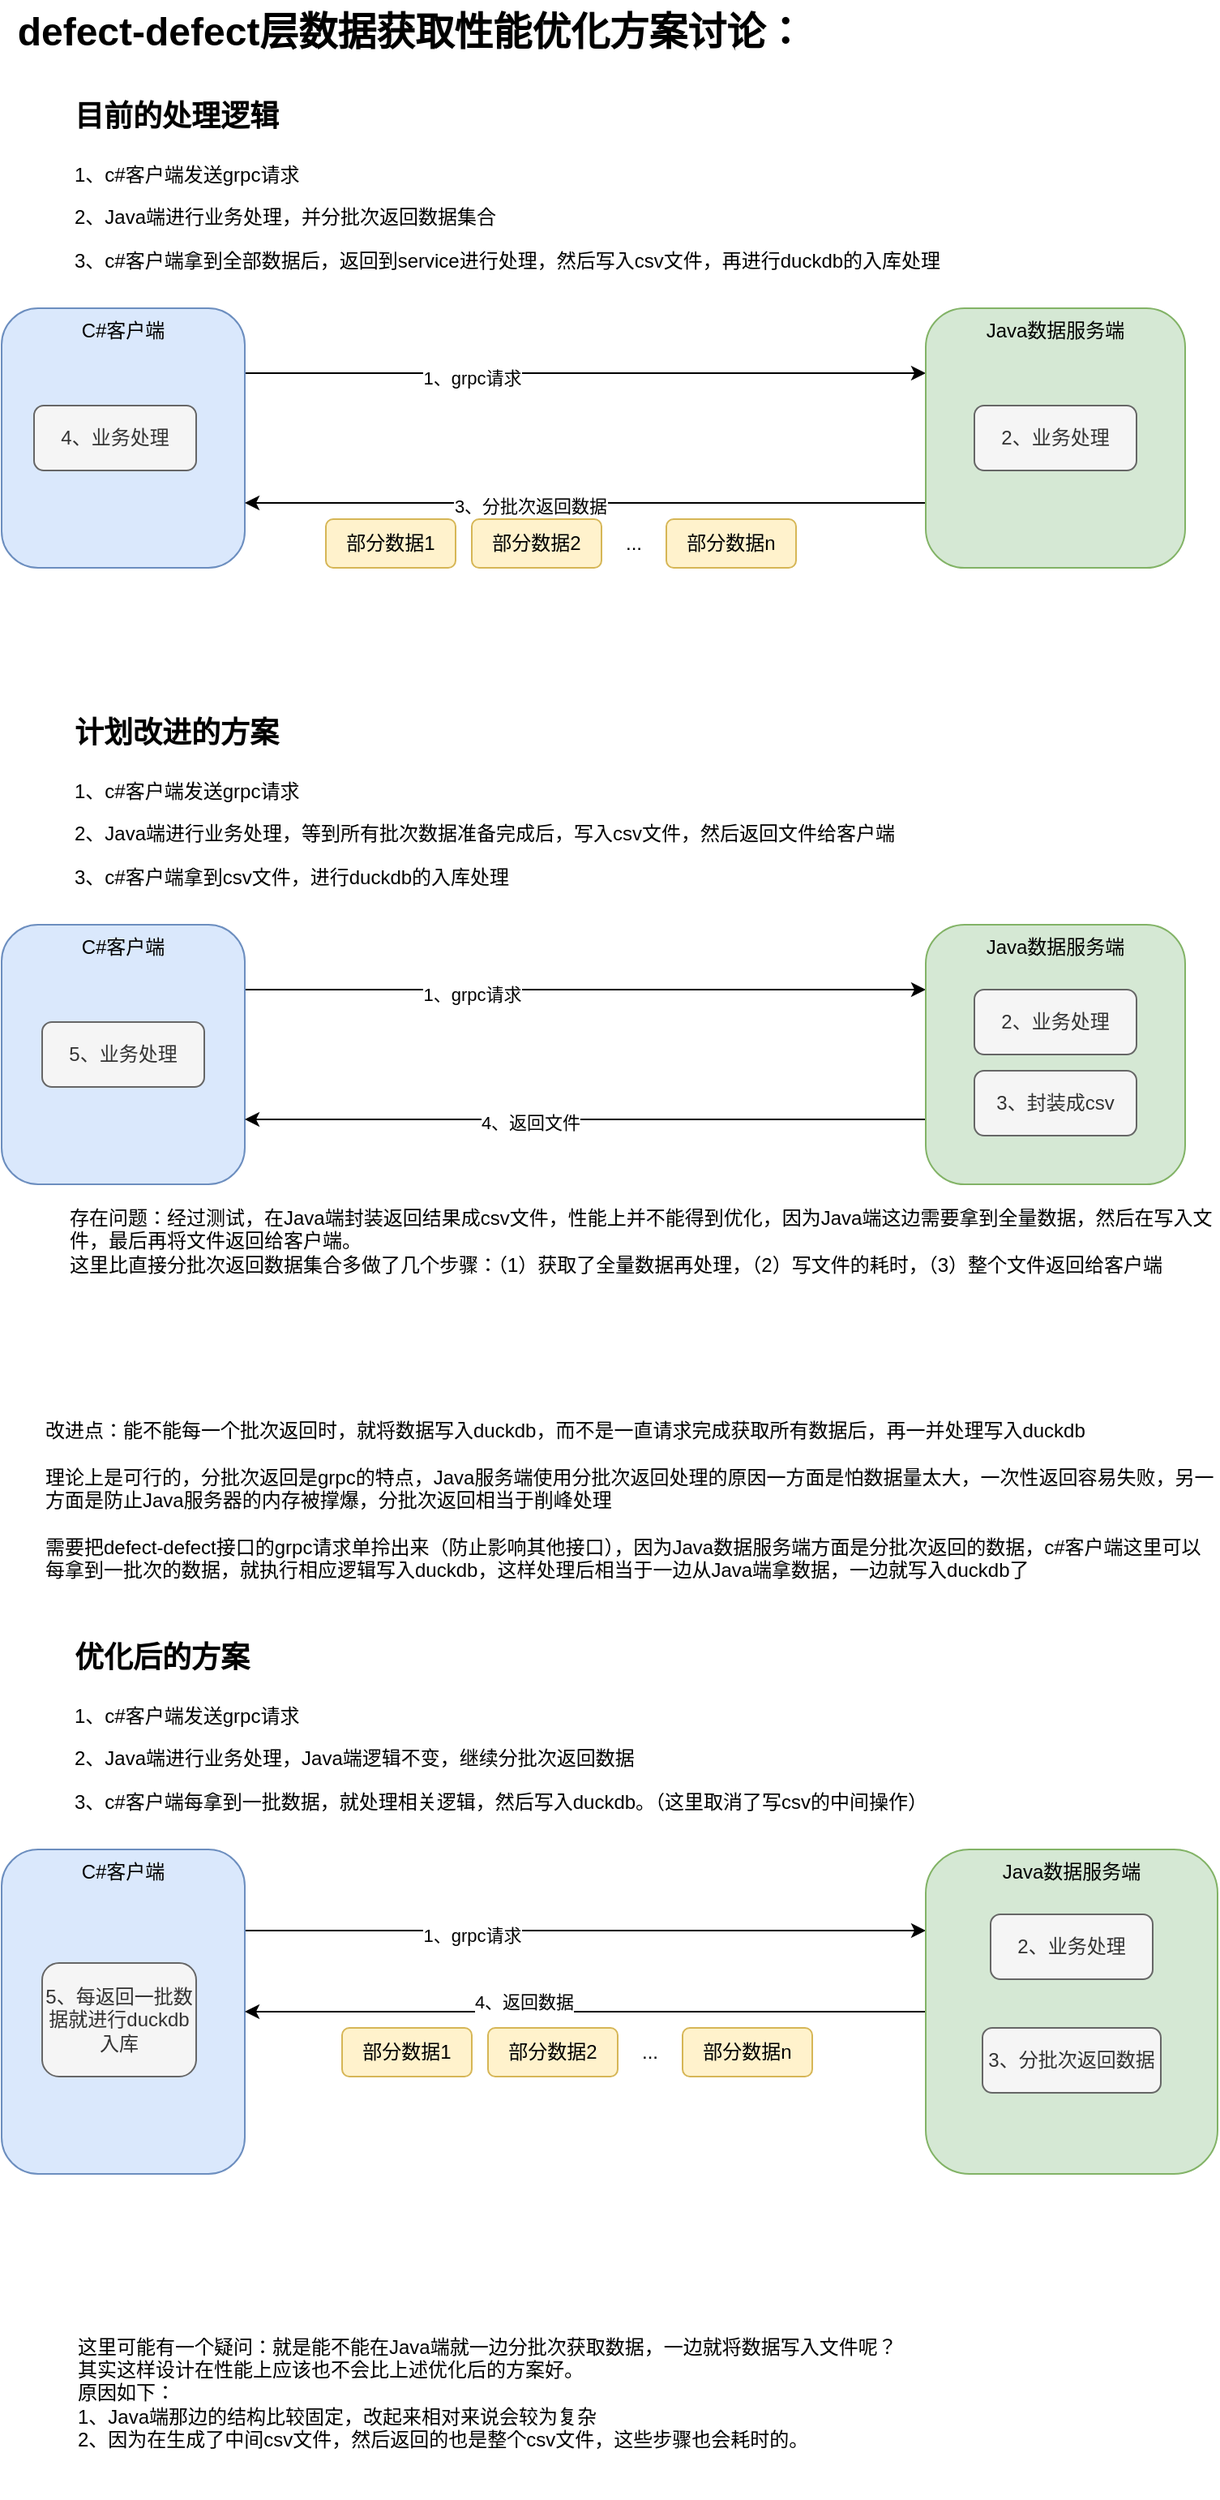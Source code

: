 <mxfile version="20.3.0" type="device"><diagram id="PshMgdFb80FDJPrK3-q_" name="第 1 页"><mxGraphModel dx="786" dy="741" grid="1" gridSize="10" guides="1" tooltips="1" connect="1" arrows="1" fold="1" page="1" pageScale="1" pageWidth="827" pageHeight="1169" math="0" shadow="0"><root><mxCell id="0"/><mxCell id="1" parent="0"/><mxCell id="7jZzRXOX-4M3Ylv0KVS8-1" value="存在问题：经过测试，在Java端封装返回结果成csv文件，性能上并不能得到优化，因为Java端这边需要拿到全量数据，然后在写入文件，最后再将文件返回给客户端。&lt;br&gt;这里比直接分批次返回数据集合多做了几个步骤：（1）获取了全量数据再处理，（2）写文件的耗时，（3）整个文件返回给客户端" style="text;html=1;strokeColor=none;fillColor=none;align=left;verticalAlign=middle;whiteSpace=wrap;rounded=0;" parent="1" vertex="1"><mxGeometry x="50" y="1000" width="710" height="90" as="geometry"/></mxCell><mxCell id="7jZzRXOX-4M3Ylv0KVS8-4" style="edgeStyle=orthogonalEdgeStyle;rounded=0;orthogonalLoop=1;jettySize=auto;html=1;exitX=1;exitY=0.25;exitDx=0;exitDy=0;entryX=0;entryY=0.25;entryDx=0;entryDy=0;" parent="1" source="7jZzRXOX-4M3Ylv0KVS8-2" target="7jZzRXOX-4M3Ylv0KVS8-3" edge="1"><mxGeometry relative="1" as="geometry"/></mxCell><mxCell id="7jZzRXOX-4M3Ylv0KVS8-5" value="1、grpc请求" style="edgeLabel;html=1;align=center;verticalAlign=middle;resizable=0;points=[];" parent="7jZzRXOX-4M3Ylv0KVS8-4" vertex="1" connectable="0"><mxGeometry x="-0.424" y="-3" relative="1" as="geometry"><mxPoint x="19" as="offset"/></mxGeometry></mxCell><mxCell id="7jZzRXOX-4M3Ylv0KVS8-2" value="C#客户端" style="rounded=1;whiteSpace=wrap;html=1;fillColor=#dae8fc;strokeColor=#6c8ebf;verticalAlign=top;" parent="1" vertex="1"><mxGeometry x="10" y="470" width="150" height="160" as="geometry"/></mxCell><mxCell id="7jZzRXOX-4M3Ylv0KVS8-7" style="edgeStyle=orthogonalEdgeStyle;rounded=0;orthogonalLoop=1;jettySize=auto;html=1;exitX=0;exitY=0.75;exitDx=0;exitDy=0;entryX=1;entryY=0.75;entryDx=0;entryDy=0;" parent="1" source="7jZzRXOX-4M3Ylv0KVS8-3" target="7jZzRXOX-4M3Ylv0KVS8-2" edge="1"><mxGeometry relative="1" as="geometry"/></mxCell><mxCell id="7jZzRXOX-4M3Ylv0KVS8-16" value="3、分批次返回数据" style="edgeLabel;html=1;align=center;verticalAlign=middle;resizable=0;points=[];" parent="7jZzRXOX-4M3Ylv0KVS8-7" vertex="1" connectable="0"><mxGeometry x="0.162" y="2" relative="1" as="geometry"><mxPoint as="offset"/></mxGeometry></mxCell><mxCell id="7jZzRXOX-4M3Ylv0KVS8-3" value="Java数据服务端" style="rounded=1;whiteSpace=wrap;html=1;fillColor=#d5e8d4;strokeColor=#82b366;verticalAlign=top;" parent="1" vertex="1"><mxGeometry x="580" y="470" width="160" height="160" as="geometry"/></mxCell><mxCell id="7jZzRXOX-4M3Ylv0KVS8-8" value="部分数据1" style="rounded=1;whiteSpace=wrap;html=1;fillColor=#fff2cc;strokeColor=#d6b656;" parent="1" vertex="1"><mxGeometry x="210" y="600" width="80" height="30" as="geometry"/></mxCell><mxCell id="7jZzRXOX-4M3Ylv0KVS8-9" value="部分数据2" style="rounded=1;whiteSpace=wrap;html=1;fillColor=#fff2cc;strokeColor=#d6b656;" parent="1" vertex="1"><mxGeometry x="300" y="600" width="80" height="30" as="geometry"/></mxCell><mxCell id="7jZzRXOX-4M3Ylv0KVS8-10" value="部分数据n" style="rounded=1;whiteSpace=wrap;html=1;fillColor=#fff2cc;strokeColor=#d6b656;" parent="1" vertex="1"><mxGeometry x="420" y="600" width="80" height="30" as="geometry"/></mxCell><mxCell id="7jZzRXOX-4M3Ylv0KVS8-11" value="..." style="text;html=1;strokeColor=none;fillColor=none;align=center;verticalAlign=middle;whiteSpace=wrap;rounded=0;" parent="1" vertex="1"><mxGeometry x="370" y="600" width="60" height="30" as="geometry"/></mxCell><mxCell id="7jZzRXOX-4M3Ylv0KVS8-13" value="&lt;h1&gt;&lt;font style=&quot;font-size: 18px;&quot;&gt;目前的处理逻辑&lt;/font&gt;&lt;/h1&gt;1、c#&lt;span style=&quot;background-color: initial;&quot;&gt;客户端发送grpc请求&lt;/span&gt;&lt;br&gt;&lt;p&gt;2、Java端进行业务处理，并分批次返回数据集合&lt;/p&gt;&lt;p&gt;3、c#客户端拿到全部数据后，返回到service进行处理，然后写入csv文件，再进行duckdb的入库处理&lt;/p&gt;" style="text;html=1;strokeColor=none;fillColor=none;spacing=5;spacingTop=-20;whiteSpace=wrap;overflow=hidden;rounded=0;" parent="1" vertex="1"><mxGeometry x="50" y="330" width="640" height="120" as="geometry"/></mxCell><mxCell id="7jZzRXOX-4M3Ylv0KVS8-15" value="2、业务处理" style="rounded=1;whiteSpace=wrap;html=1;fillColor=#f5f5f5;fontColor=#333333;strokeColor=#666666;" parent="1" vertex="1"><mxGeometry x="610" y="530" width="100" height="40" as="geometry"/></mxCell><mxCell id="7jZzRXOX-4M3Ylv0KVS8-17" style="edgeStyle=orthogonalEdgeStyle;rounded=0;orthogonalLoop=1;jettySize=auto;html=1;exitX=1;exitY=0.25;exitDx=0;exitDy=0;entryX=0;entryY=0.25;entryDx=0;entryDy=0;" parent="1" source="7jZzRXOX-4M3Ylv0KVS8-19" target="7jZzRXOX-4M3Ylv0KVS8-22" edge="1"><mxGeometry relative="1" as="geometry"/></mxCell><mxCell id="7jZzRXOX-4M3Ylv0KVS8-18" value="1、grpc请求" style="edgeLabel;html=1;align=center;verticalAlign=middle;resizable=0;points=[];" parent="7jZzRXOX-4M3Ylv0KVS8-17" vertex="1" connectable="0"><mxGeometry x="-0.424" y="-3" relative="1" as="geometry"><mxPoint x="19" as="offset"/></mxGeometry></mxCell><mxCell id="7jZzRXOX-4M3Ylv0KVS8-19" value="C#客户端" style="rounded=1;whiteSpace=wrap;html=1;fillColor=#dae8fc;strokeColor=#6c8ebf;verticalAlign=top;" parent="1" vertex="1"><mxGeometry x="10" y="850" width="150" height="160" as="geometry"/></mxCell><mxCell id="7jZzRXOX-4M3Ylv0KVS8-20" style="edgeStyle=orthogonalEdgeStyle;rounded=0;orthogonalLoop=1;jettySize=auto;html=1;exitX=0;exitY=0.75;exitDx=0;exitDy=0;entryX=1;entryY=0.75;entryDx=0;entryDy=0;" parent="1" source="7jZzRXOX-4M3Ylv0KVS8-22" target="7jZzRXOX-4M3Ylv0KVS8-19" edge="1"><mxGeometry relative="1" as="geometry"/></mxCell><mxCell id="7jZzRXOX-4M3Ylv0KVS8-21" value="4、返回文件" style="edgeLabel;html=1;align=center;verticalAlign=middle;resizable=0;points=[];" parent="7jZzRXOX-4M3Ylv0KVS8-20" vertex="1" connectable="0"><mxGeometry x="0.162" y="2" relative="1" as="geometry"><mxPoint as="offset"/></mxGeometry></mxCell><mxCell id="7jZzRXOX-4M3Ylv0KVS8-22" value="Java数据服务端" style="rounded=1;whiteSpace=wrap;html=1;fillColor=#d5e8d4;strokeColor=#82b366;verticalAlign=top;" parent="1" vertex="1"><mxGeometry x="580" y="850" width="160" height="160" as="geometry"/></mxCell><mxCell id="7jZzRXOX-4M3Ylv0KVS8-27" value="&lt;h1&gt;&lt;font style=&quot;font-size: 18px;&quot;&gt;计划改进的方案&lt;/font&gt;&lt;/h1&gt;1、c#&lt;span style=&quot;background-color: initial;&quot;&gt;客户端发送grpc请求&lt;/span&gt;&lt;br&gt;&lt;p&gt;2、Java端进行业务处理，等到所有批次数据准备完成后，写入csv文件，然后返回文件给客户端&lt;/p&gt;&lt;p&gt;3、c#客户端拿到csv文件，进行duckdb的入库处理&lt;/p&gt;" style="text;html=1;strokeColor=none;fillColor=none;spacing=5;spacingTop=-20;whiteSpace=wrap;overflow=hidden;rounded=0;" parent="1" vertex="1"><mxGeometry x="50" y="710" width="640" height="120" as="geometry"/></mxCell><mxCell id="7jZzRXOX-4M3Ylv0KVS8-28" value="2、业务处理" style="rounded=1;whiteSpace=wrap;html=1;fillColor=#f5f5f5;fontColor=#333333;strokeColor=#666666;" parent="1" vertex="1"><mxGeometry x="610" y="890" width="100" height="40" as="geometry"/></mxCell><mxCell id="7jZzRXOX-4M3Ylv0KVS8-29" value="&lt;font style=&quot;font-size: 24px;&quot;&gt;&lt;b&gt;defect-defect层数据获取性能优化方案讨论：&lt;/b&gt;&lt;/font&gt;" style="text;html=1;strokeColor=none;fillColor=none;align=center;verticalAlign=middle;whiteSpace=wrap;rounded=0;" parent="1" vertex="1"><mxGeometry x="10" y="280" width="505" height="40" as="geometry"/></mxCell><mxCell id="7jZzRXOX-4M3Ylv0KVS8-31" value="3、封装成csv" style="rounded=1;whiteSpace=wrap;html=1;fillColor=#f5f5f5;fontColor=#333333;strokeColor=#666666;" parent="1" vertex="1"><mxGeometry x="610" y="940" width="100" height="40" as="geometry"/></mxCell><mxCell id="7jZzRXOX-4M3Ylv0KVS8-32" value="4、业务处理" style="rounded=1;whiteSpace=wrap;html=1;fillColor=#f5f5f5;fontColor=#333333;strokeColor=#666666;" parent="1" vertex="1"><mxGeometry x="30" y="530" width="100" height="40" as="geometry"/></mxCell><mxCell id="7jZzRXOX-4M3Ylv0KVS8-33" value="5、业务处理" style="rounded=1;whiteSpace=wrap;html=1;fillColor=#f5f5f5;fontColor=#333333;strokeColor=#666666;" parent="1" vertex="1"><mxGeometry x="35" y="910" width="100" height="40" as="geometry"/></mxCell><mxCell id="7jZzRXOX-4M3Ylv0KVS8-35" value="改进点：能不能每一个批次返回时，就将数据写入duckdb，而不是一直请求完成获取所有数据后，再一并处理写入duckdb&lt;br&gt;&lt;br&gt;理论上是可行的，分批次返回是grpc的特点，Java服务端使用分批次返回处理的原因一方面是怕数据量太大，一次性返回容易失败，另一方面是防止Java服务器的内存被撑爆，分批次返回相当于削峰处理&lt;br&gt;&lt;br&gt;需要把defect-defect接口的grpc请求单拎出来（防止影响其他接口），因为Java数据服务端方面是分批次返回的数据，c#客户端这里可以每拿到一批次的数据，就执行相应逻辑写入duckdb，这样处理后相当于一边从Java端拿数据，一边就写入duckdb了" style="text;html=1;strokeColor=none;fillColor=none;align=left;verticalAlign=middle;whiteSpace=wrap;rounded=0;" parent="1" vertex="1"><mxGeometry x="35" y="1140" width="725" height="130" as="geometry"/></mxCell><mxCell id="7jZzRXOX-4M3Ylv0KVS8-36" style="edgeStyle=orthogonalEdgeStyle;rounded=0;orthogonalLoop=1;jettySize=auto;html=1;exitX=1;exitY=0.25;exitDx=0;exitDy=0;entryX=0;entryY=0.25;entryDx=0;entryDy=0;" parent="1" source="7jZzRXOX-4M3Ylv0KVS8-38" target="7jZzRXOX-4M3Ylv0KVS8-41" edge="1"><mxGeometry relative="1" as="geometry"/></mxCell><mxCell id="7jZzRXOX-4M3Ylv0KVS8-37" value="1、grpc请求" style="edgeLabel;html=1;align=center;verticalAlign=middle;resizable=0;points=[];" parent="7jZzRXOX-4M3Ylv0KVS8-36" vertex="1" connectable="0"><mxGeometry x="-0.424" y="-3" relative="1" as="geometry"><mxPoint x="19" as="offset"/></mxGeometry></mxCell><mxCell id="7jZzRXOX-4M3Ylv0KVS8-38" value="C#客户端" style="rounded=1;whiteSpace=wrap;html=1;fillColor=#dae8fc;strokeColor=#6c8ebf;verticalAlign=top;" parent="1" vertex="1"><mxGeometry x="10" y="1420" width="150" height="200" as="geometry"/></mxCell><mxCell id="7jZzRXOX-4M3Ylv0KVS8-39" style="edgeStyle=orthogonalEdgeStyle;rounded=0;orthogonalLoop=1;jettySize=auto;html=1;exitX=0;exitY=0.5;exitDx=0;exitDy=0;entryX=1;entryY=0.5;entryDx=0;entryDy=0;" parent="1" source="7jZzRXOX-4M3Ylv0KVS8-41" target="7jZzRXOX-4M3Ylv0KVS8-38" edge="1"><mxGeometry relative="1" as="geometry"/></mxCell><mxCell id="7jZzRXOX-4M3Ylv0KVS8-50" value="&lt;font style=&quot;font-size: 11px;&quot;&gt;4、返回数据&lt;/font&gt;" style="edgeLabel;html=1;align=center;verticalAlign=middle;resizable=0;points=[];fontSize=24;" parent="7jZzRXOX-4M3Ylv0KVS8-39" vertex="1" connectable="0"><mxGeometry x="0.181" y="-1" relative="1" as="geometry"><mxPoint y="-9" as="offset"/></mxGeometry></mxCell><mxCell id="7jZzRXOX-4M3Ylv0KVS8-41" value="Java数据服务端" style="rounded=1;whiteSpace=wrap;html=1;fillColor=#d5e8d4;strokeColor=#82b366;verticalAlign=top;" parent="1" vertex="1"><mxGeometry x="580" y="1420" width="180" height="200" as="geometry"/></mxCell><mxCell id="7jZzRXOX-4M3Ylv0KVS8-42" value="&lt;h1&gt;&lt;font style=&quot;font-size: 18px;&quot;&gt;优化后的方案&lt;/font&gt;&lt;/h1&gt;1、c#&lt;span style=&quot;background-color: initial;&quot;&gt;客户端发送grpc请求&lt;/span&gt;&lt;br&gt;&lt;p&gt;2、Java端进行业务处理，Java端逻辑不变，继续分批次返回数据&lt;/p&gt;&lt;p&gt;3、c#客户端每拿到一批数据，就处理相关逻辑，然后写入duckdb。（这里取消了写csv的中间操作）&lt;/p&gt;" style="text;html=1;strokeColor=none;fillColor=none;spacing=5;spacingTop=-20;whiteSpace=wrap;overflow=hidden;rounded=0;" parent="1" vertex="1"><mxGeometry x="50" y="1280" width="640" height="120" as="geometry"/></mxCell><mxCell id="7jZzRXOX-4M3Ylv0KVS8-43" value="2、业务处理" style="rounded=1;whiteSpace=wrap;html=1;fillColor=#f5f5f5;fontColor=#333333;strokeColor=#666666;" parent="1" vertex="1"><mxGeometry x="620" y="1460" width="100" height="40" as="geometry"/></mxCell><mxCell id="7jZzRXOX-4M3Ylv0KVS8-44" value="3、分批次返回数据" style="rounded=1;whiteSpace=wrap;html=1;fillColor=#f5f5f5;fontColor=#333333;strokeColor=#666666;" parent="1" vertex="1"><mxGeometry x="615" y="1530" width="110" height="40" as="geometry"/></mxCell><mxCell id="7jZzRXOX-4M3Ylv0KVS8-45" value="5、每返回一批数据就进行duckdb入库" style="rounded=1;whiteSpace=wrap;html=1;fillColor=#f5f5f5;fontColor=#333333;strokeColor=#666666;" parent="1" vertex="1"><mxGeometry x="35" y="1490" width="95" height="70" as="geometry"/></mxCell><mxCell id="7jZzRXOX-4M3Ylv0KVS8-46" value="部分数据1" style="rounded=1;whiteSpace=wrap;html=1;fillColor=#fff2cc;strokeColor=#d6b656;" parent="1" vertex="1"><mxGeometry x="220" y="1530" width="80" height="30" as="geometry"/></mxCell><mxCell id="7jZzRXOX-4M3Ylv0KVS8-47" value="部分数据2" style="rounded=1;whiteSpace=wrap;html=1;fillColor=#fff2cc;strokeColor=#d6b656;" parent="1" vertex="1"><mxGeometry x="310" y="1530" width="80" height="30" as="geometry"/></mxCell><mxCell id="7jZzRXOX-4M3Ylv0KVS8-48" value="部分数据n" style="rounded=1;whiteSpace=wrap;html=1;fillColor=#fff2cc;strokeColor=#d6b656;" parent="1" vertex="1"><mxGeometry x="430" y="1530" width="80" height="30" as="geometry"/></mxCell><mxCell id="7jZzRXOX-4M3Ylv0KVS8-49" value="..." style="text;html=1;strokeColor=none;fillColor=none;align=center;verticalAlign=middle;whiteSpace=wrap;rounded=0;" parent="1" vertex="1"><mxGeometry x="380" y="1530" width="60" height="30" as="geometry"/></mxCell><mxCell id="xqAFgt116zwqJ3xbLJJK-1" value="这里可能有一个疑问：就是能不能在Java端就一边分批次获取数据，一边就将数据写入文件呢？&lt;br&gt;其实这样设计在性能上应该也不会比上述优化后的方案好。&lt;br&gt;原因如下：&lt;br&gt;1、Java端那边的结构比较固定，改起来相对来说会较为复杂&lt;br&gt;2、因为在生成了中间csv文件，然后返回的也是整个csv文件，这些步骤也会耗时的。" style="text;html=1;strokeColor=none;fillColor=none;align=left;verticalAlign=middle;whiteSpace=wrap;rounded=0;" parent="1" vertex="1"><mxGeometry x="55" y="1690" width="595" height="130" as="geometry"/></mxCell></root></mxGraphModel></diagram></mxfile>